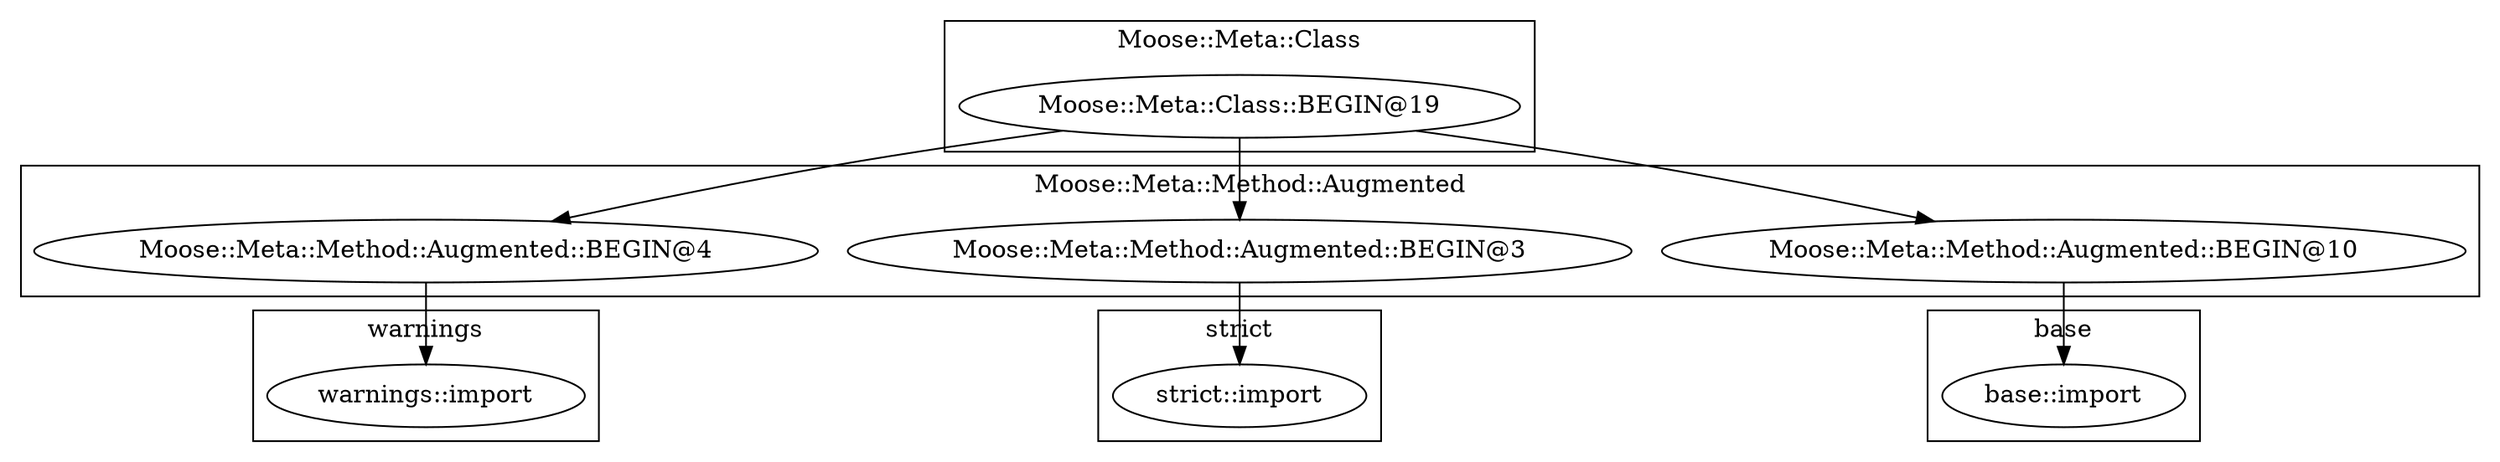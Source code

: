 digraph {
graph [overlap=false]
subgraph cluster_warnings {
	label="warnings";
	"warnings::import";
}
subgraph cluster_Moose_Meta_Method_Augmented {
	label="Moose::Meta::Method::Augmented";
	"Moose::Meta::Method::Augmented::BEGIN@4";
	"Moose::Meta::Method::Augmented::BEGIN@3";
	"Moose::Meta::Method::Augmented::BEGIN@10";
}
subgraph cluster_Moose_Meta_Class {
	label="Moose::Meta::Class";
	"Moose::Meta::Class::BEGIN@19";
}
subgraph cluster_base {
	label="base";
	"base::import";
}
subgraph cluster_strict {
	label="strict";
	"strict::import";
}
"Moose::Meta::Class::BEGIN@19" -> "Moose::Meta::Method::Augmented::BEGIN@3";
"Moose::Meta::Class::BEGIN@19" -> "Moose::Meta::Method::Augmented::BEGIN@10";
"Moose::Meta::Method::Augmented::BEGIN@10" -> "base::import";
"Moose::Meta::Method::Augmented::BEGIN@4" -> "warnings::import";
"Moose::Meta::Class::BEGIN@19" -> "Moose::Meta::Method::Augmented::BEGIN@4";
"Moose::Meta::Method::Augmented::BEGIN@3" -> "strict::import";
}
